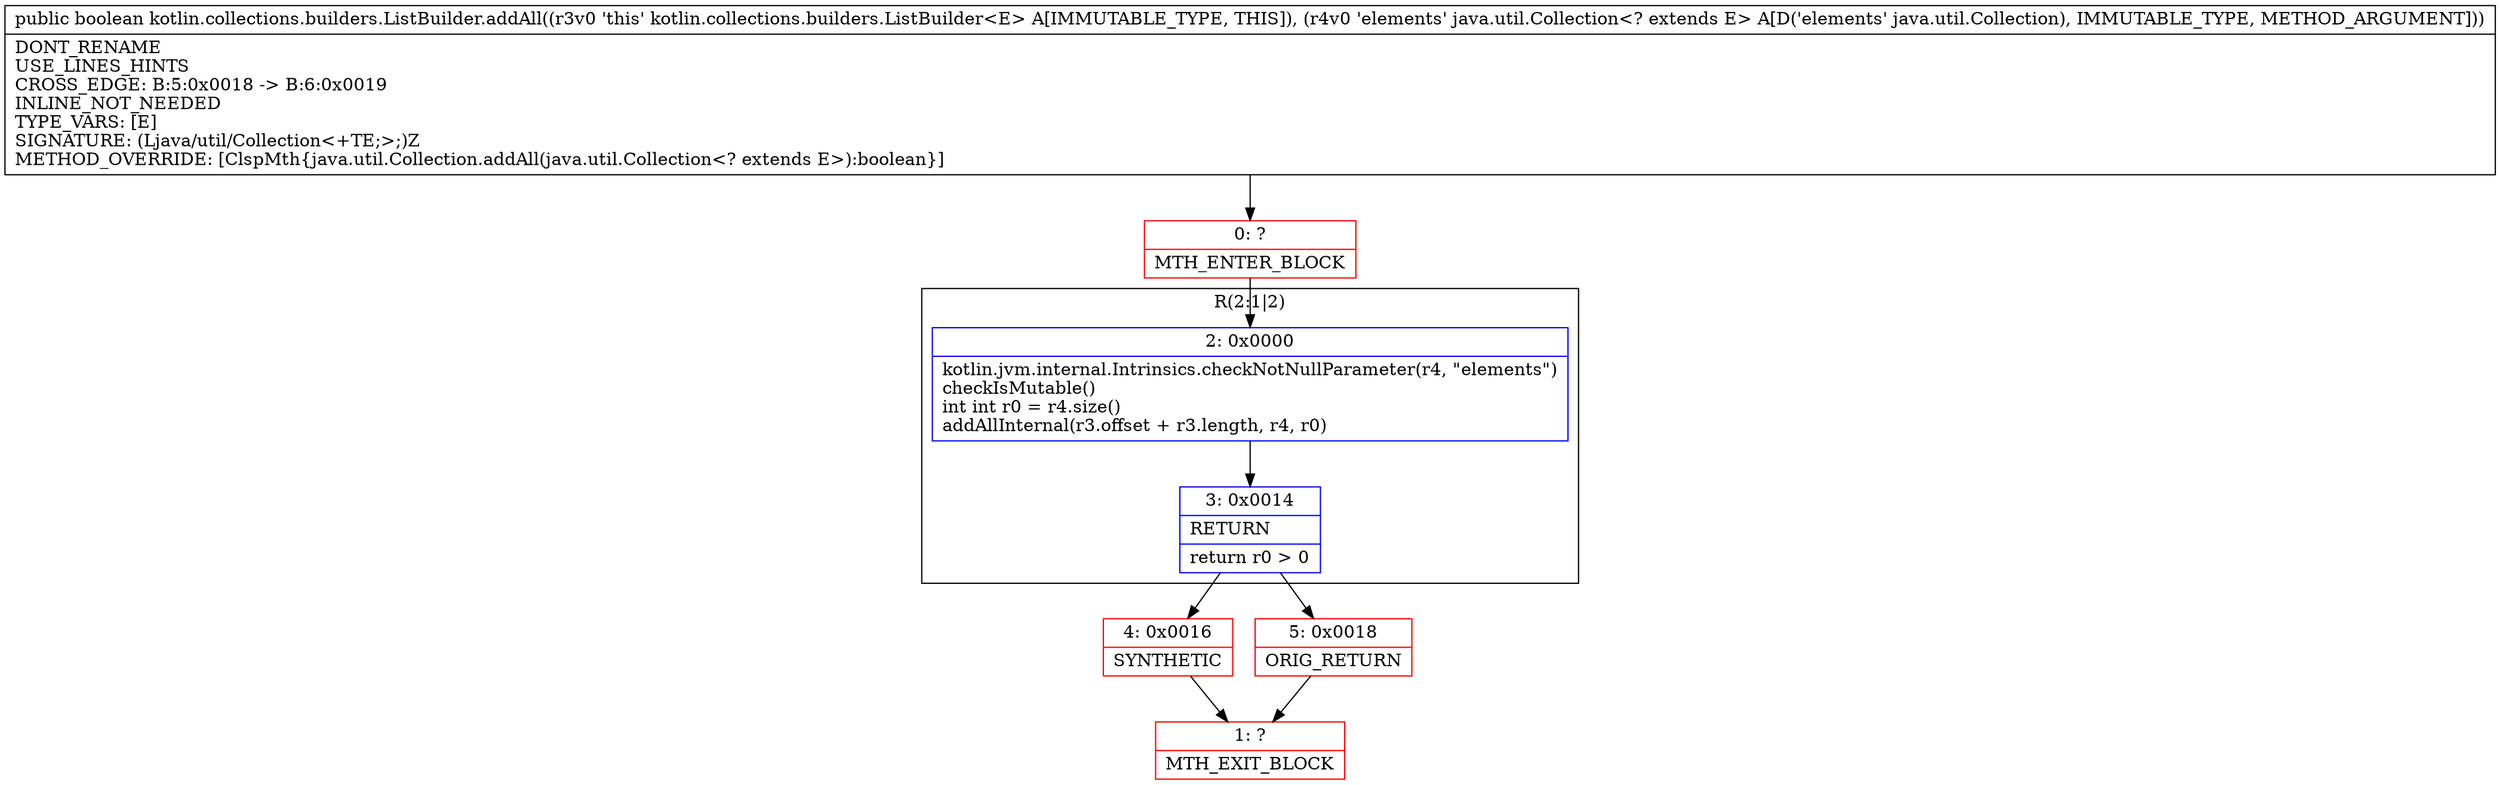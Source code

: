 digraph "CFG forkotlin.collections.builders.ListBuilder.addAll(Ljava\/util\/Collection;)Z" {
subgraph cluster_Region_186416315 {
label = "R(2:1|2)";
node [shape=record,color=blue];
Node_2 [shape=record,label="{2\:\ 0x0000|kotlin.jvm.internal.Intrinsics.checkNotNullParameter(r4, \"elements\")\lcheckIsMutable()\lint int r0 = r4.size()\laddAllInternal(r3.offset + r3.length, r4, r0)\l}"];
Node_3 [shape=record,label="{3\:\ 0x0014|RETURN\l|return r0 \> 0\l}"];
}
Node_0 [shape=record,color=red,label="{0\:\ ?|MTH_ENTER_BLOCK\l}"];
Node_4 [shape=record,color=red,label="{4\:\ 0x0016|SYNTHETIC\l}"];
Node_1 [shape=record,color=red,label="{1\:\ ?|MTH_EXIT_BLOCK\l}"];
Node_5 [shape=record,color=red,label="{5\:\ 0x0018|ORIG_RETURN\l}"];
MethodNode[shape=record,label="{public boolean kotlin.collections.builders.ListBuilder.addAll((r3v0 'this' kotlin.collections.builders.ListBuilder\<E\> A[IMMUTABLE_TYPE, THIS]), (r4v0 'elements' java.util.Collection\<? extends E\> A[D('elements' java.util.Collection), IMMUTABLE_TYPE, METHOD_ARGUMENT]))  | DONT_RENAME\lUSE_LINES_HINTS\lCROSS_EDGE: B:5:0x0018 \-\> B:6:0x0019\lINLINE_NOT_NEEDED\lTYPE_VARS: [E]\lSIGNATURE: (Ljava\/util\/Collection\<+TE;\>;)Z\lMETHOD_OVERRIDE: [ClspMth\{java.util.Collection.addAll(java.util.Collection\<? extends E\>):boolean\}]\l}"];
MethodNode -> Node_0;Node_2 -> Node_3;
Node_3 -> Node_4;
Node_3 -> Node_5;
Node_0 -> Node_2;
Node_4 -> Node_1;
Node_5 -> Node_1;
}

